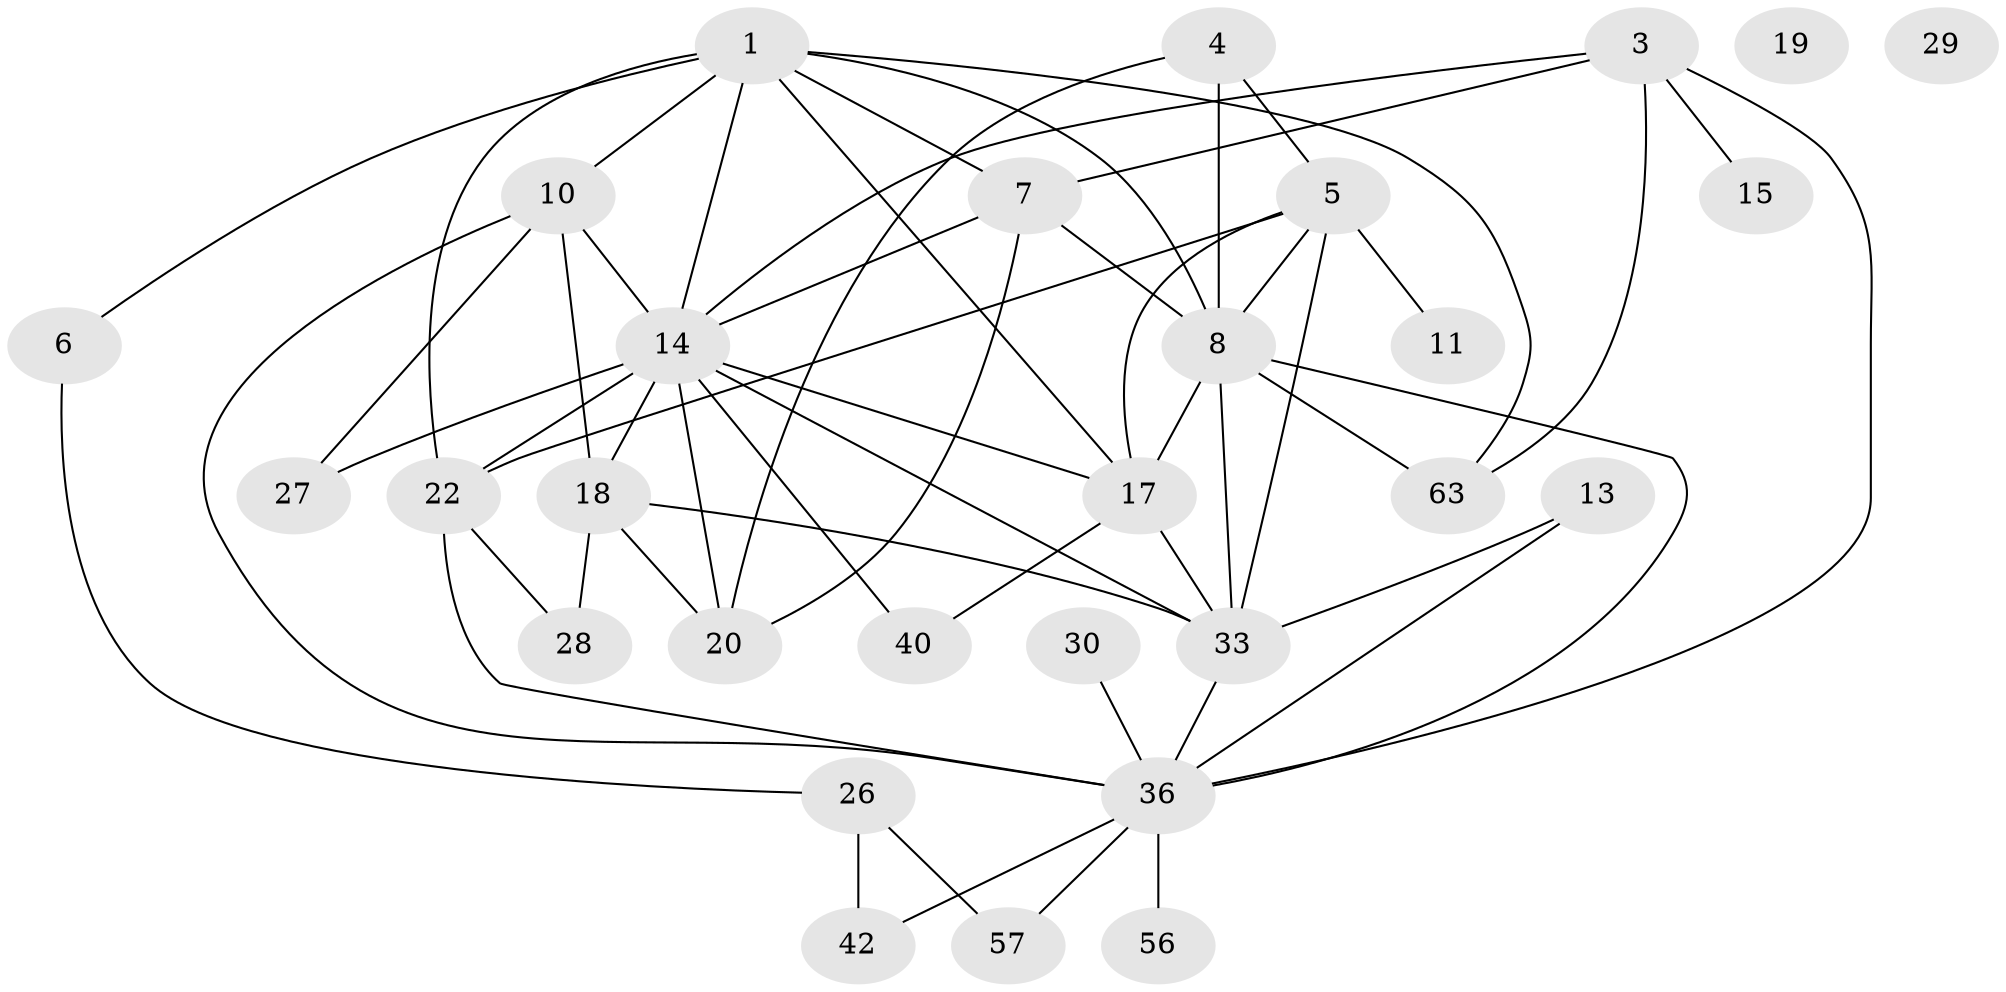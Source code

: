 // original degree distribution, {4: 0.16901408450704225, 3: 0.2535211267605634, 2: 0.23943661971830985, 1: 0.15492957746478872, 7: 0.04225352112676056, 5: 0.056338028169014086, 6: 0.04225352112676056, 0: 0.028169014084507043, 8: 0.014084507042253521}
// Generated by graph-tools (version 1.1) at 2025/16/03/04/25 18:16:38]
// undirected, 29 vertices, 56 edges
graph export_dot {
graph [start="1"]
  node [color=gray90,style=filled];
  1 [super="+2"];
  3 [super="+25+52"];
  4;
  5 [super="+48+16"];
  6;
  7 [super="+9"];
  8 [super="+12"];
  10 [super="+47"];
  11 [super="+55"];
  13;
  14 [super="+32+45+23"];
  15;
  17 [super="+59+51+24+37"];
  18 [super="+50+39"];
  19;
  20 [super="+60"];
  22 [super="+41"];
  26 [super="+67"];
  27;
  28 [super="+31"];
  29;
  30 [super="+35+34"];
  33 [super="+44"];
  36 [super="+49+61"];
  40;
  42 [super="+43"];
  56;
  57;
  63 [super="+69"];
  1 -- 14;
  1 -- 10;
  1 -- 7;
  1 -- 17;
  1 -- 6;
  1 -- 22;
  1 -- 8;
  1 -- 63;
  3 -- 14;
  3 -- 63 [weight=2];
  3 -- 15;
  3 -- 36;
  3 -- 7;
  4 -- 5;
  4 -- 20;
  4 -- 8;
  5 -- 33;
  5 -- 22;
  5 -- 17;
  5 -- 11 [weight=3];
  5 -- 8 [weight=2];
  6 -- 26;
  7 -- 20;
  7 -- 8;
  7 -- 14;
  8 -- 36 [weight=2];
  8 -- 63;
  8 -- 17;
  8 -- 33 [weight=2];
  10 -- 27;
  10 -- 14;
  10 -- 36;
  10 -- 18;
  13 -- 33;
  13 -- 36;
  14 -- 40;
  14 -- 20;
  14 -- 27;
  14 -- 33;
  14 -- 22;
  14 -- 17;
  14 -- 18;
  17 -- 33 [weight=2];
  17 -- 40;
  18 -- 20;
  18 -- 33;
  18 -- 28;
  22 -- 36 [weight=2];
  22 -- 28;
  26 -- 57;
  26 -- 42;
  30 -- 36;
  33 -- 36;
  36 -- 42;
  36 -- 56 [weight=2];
  36 -- 57;
}

